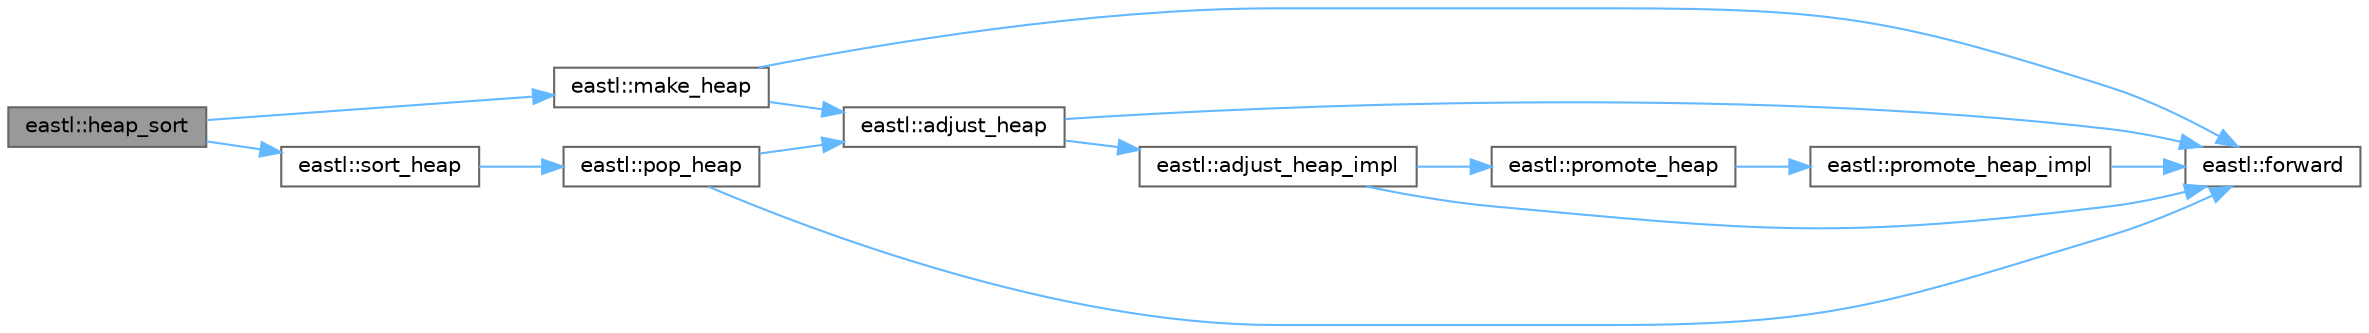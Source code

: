 digraph "eastl::heap_sort"
{
 // LATEX_PDF_SIZE
  bgcolor="transparent";
  edge [fontname=Helvetica,fontsize=10,labelfontname=Helvetica,labelfontsize=10];
  node [fontname=Helvetica,fontsize=10,shape=box,height=0.2,width=0.4];
  rankdir="LR";
  Node1 [id="Node000001",label="eastl::heap_sort",height=0.2,width=0.4,color="gray40", fillcolor="grey60", style="filled", fontcolor="black",tooltip=" "];
  Node1 -> Node2 [id="edge14_Node000001_Node000002",color="steelblue1",style="solid",tooltip=" "];
  Node2 [id="Node000002",label="eastl::make_heap",height=0.2,width=0.4,color="grey40", fillcolor="white", style="filled",URL="$namespaceeastl.html#a9eecfc9b2a1a1fc776aafc401b593c83",tooltip=" "];
  Node2 -> Node3 [id="edge15_Node000002_Node000003",color="steelblue1",style="solid",tooltip=" "];
  Node3 [id="Node000003",label="eastl::adjust_heap",height=0.2,width=0.4,color="grey40", fillcolor="white", style="filled",URL="$namespaceeastl.html#a99335227e3aec0cf68f0e7f7b61c4fb9",tooltip=" "];
  Node3 -> Node4 [id="edge16_Node000003_Node000004",color="steelblue1",style="solid",tooltip=" "];
  Node4 [id="Node000004",label="eastl::adjust_heap_impl",height=0.2,width=0.4,color="grey40", fillcolor="white", style="filled",URL="$namespaceeastl.html#a34ba5a42c264dbe437de9afda36c2110",tooltip=" "];
  Node4 -> Node5 [id="edge17_Node000004_Node000005",color="steelblue1",style="solid",tooltip=" "];
  Node5 [id="Node000005",label="eastl::forward",height=0.2,width=0.4,color="grey40", fillcolor="white", style="filled",URL="$namespaceeastl.html#a36662e86289d74a927ced4b51496fce5",tooltip=" "];
  Node4 -> Node6 [id="edge18_Node000004_Node000006",color="steelblue1",style="solid",tooltip=" "];
  Node6 [id="Node000006",label="eastl::promote_heap",height=0.2,width=0.4,color="grey40", fillcolor="white", style="filled",URL="$namespaceeastl.html#a88a378473358bbdbd07127c015164a99",tooltip=" "];
  Node6 -> Node7 [id="edge19_Node000006_Node000007",color="steelblue1",style="solid",tooltip=" "];
  Node7 [id="Node000007",label="eastl::promote_heap_impl",height=0.2,width=0.4,color="grey40", fillcolor="white", style="filled",URL="$namespaceeastl.html#a421db7f64babc404cfa1cbe489a6cec2",tooltip=" "];
  Node7 -> Node5 [id="edge20_Node000007_Node000005",color="steelblue1",style="solid",tooltip=" "];
  Node3 -> Node5 [id="edge21_Node000003_Node000005",color="steelblue1",style="solid",tooltip=" "];
  Node2 -> Node5 [id="edge22_Node000002_Node000005",color="steelblue1",style="solid",tooltip=" "];
  Node1 -> Node8 [id="edge23_Node000001_Node000008",color="steelblue1",style="solid",tooltip=" "];
  Node8 [id="Node000008",label="eastl::sort_heap",height=0.2,width=0.4,color="grey40", fillcolor="white", style="filled",URL="$namespaceeastl.html#a54a481cebb4bba2a1aa7a733f5d68a20",tooltip=" "];
  Node8 -> Node9 [id="edge24_Node000008_Node000009",color="steelblue1",style="solid",tooltip=" "];
  Node9 [id="Node000009",label="eastl::pop_heap",height=0.2,width=0.4,color="grey40", fillcolor="white", style="filled",URL="$namespaceeastl.html#abd83f87c9c2f9097aad476dfd4bb3040",tooltip=" "];
  Node9 -> Node3 [id="edge25_Node000009_Node000003",color="steelblue1",style="solid",tooltip=" "];
  Node9 -> Node5 [id="edge26_Node000009_Node000005",color="steelblue1",style="solid",tooltip=" "];
}

